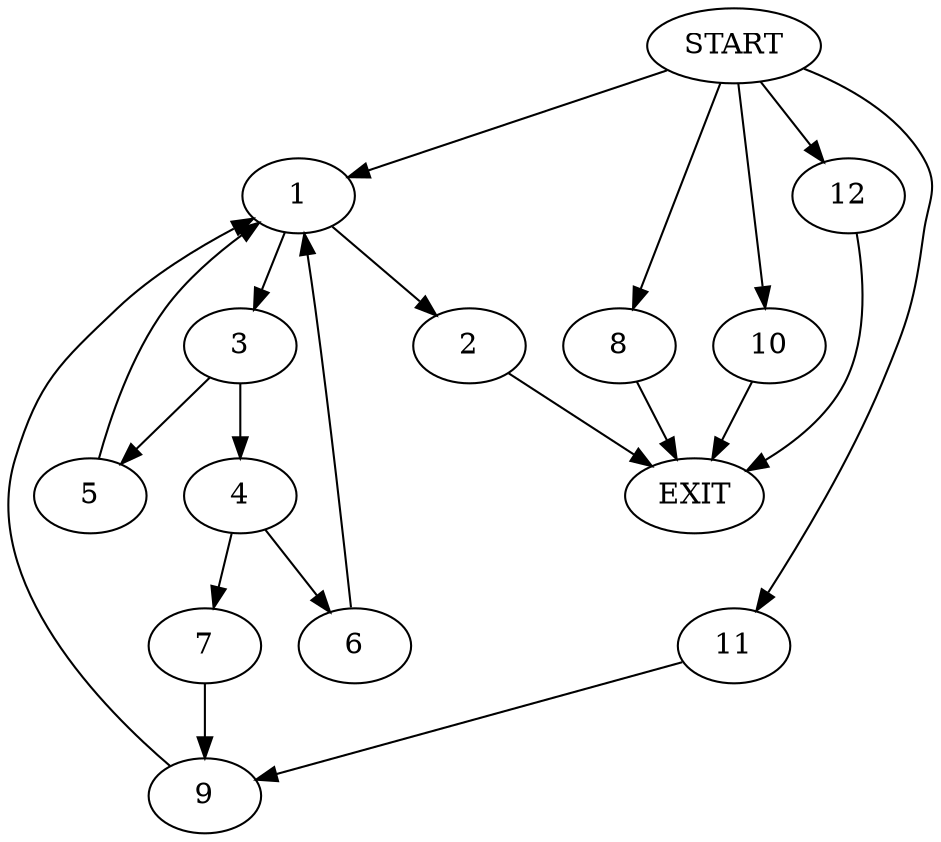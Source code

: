 digraph {
0 [label="START"]
13 [label="EXIT"]
0 -> 1
1 -> 2
1 -> 3
2 -> 13
3 -> 4
3 -> 5
5 -> 1
4 -> 6
4 -> 7
0 -> 8
8 -> 13
6 -> 1
7 -> 9
9 -> 1
0 -> 10
10 -> 13
0 -> 11
11 -> 9
0 -> 12
12 -> 13
}
